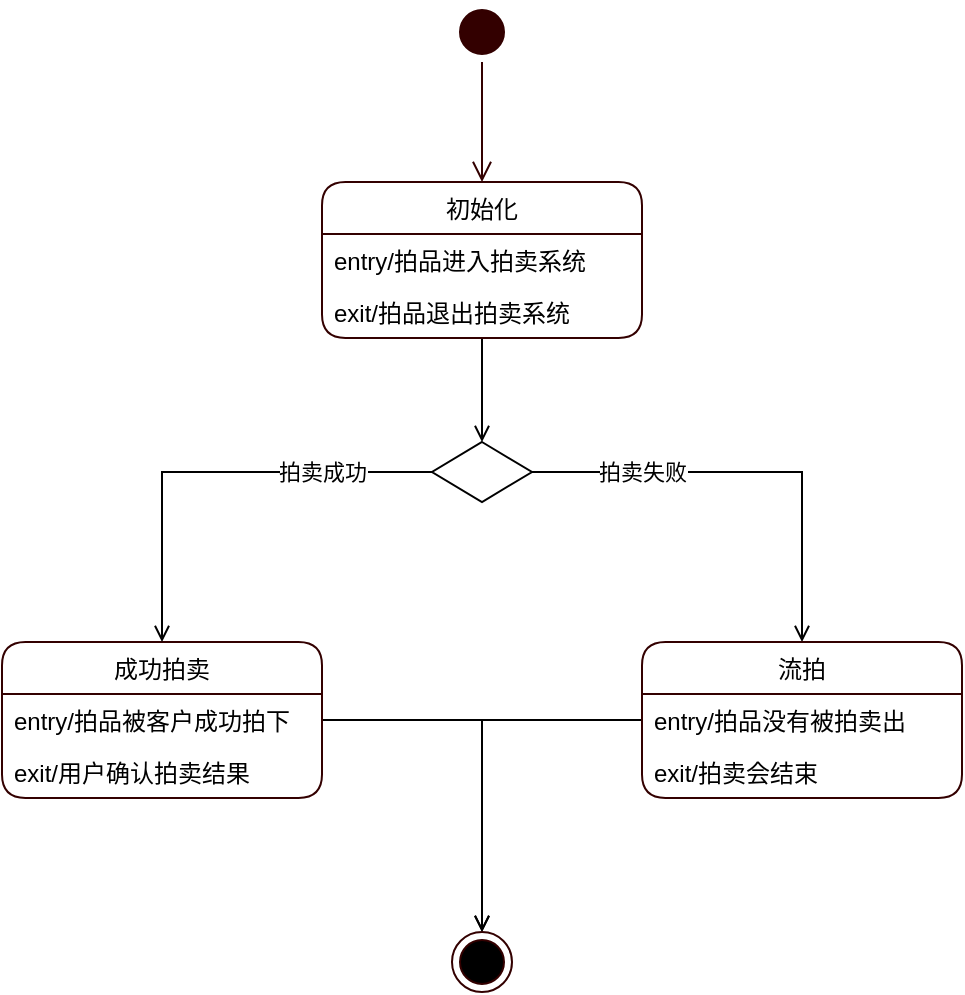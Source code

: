 <mxfile version="20.2.8" type="device"><diagram id="n2SD1OSSyE_x7arNHpiE" name="第 1 页"><mxGraphModel dx="1018" dy="690" grid="1" gridSize="10" guides="1" tooltips="1" connect="1" arrows="1" fold="1" page="1" pageScale="1" pageWidth="827" pageHeight="1169" math="0" shadow="0"><root><mxCell id="0"/><mxCell id="1" parent="0"/><mxCell id="q2QbXPPGrYI1rr3tHP-8-1" value="" style="ellipse;html=1;shape=startState;fillColor=#330000;strokeColor=#330000;strokeWidth=1;gradientColor=none;sketch=0;" vertex="1" parent="1"><mxGeometry x="345" y="120" width="30" height="30" as="geometry"/></mxCell><mxCell id="q2QbXPPGrYI1rr3tHP-8-2" value="" style="edgeStyle=orthogonalEdgeStyle;html=1;verticalAlign=bottom;endArrow=open;endSize=8;strokeColor=#330000;rounded=0;" edge="1" parent="1" source="q2QbXPPGrYI1rr3tHP-8-1" target="q2QbXPPGrYI1rr3tHP-8-3"><mxGeometry relative="1" as="geometry"><mxPoint x="375" y="210" as="targetPoint"/></mxGeometry></mxCell><mxCell id="q2QbXPPGrYI1rr3tHP-8-10" value="" style="edgeStyle=orthogonalEdgeStyle;rounded=0;orthogonalLoop=1;jettySize=auto;html=1;endArrow=open;endFill=0;" edge="1" parent="1" source="q2QbXPPGrYI1rr3tHP-8-3" target="q2QbXPPGrYI1rr3tHP-8-9"><mxGeometry relative="1" as="geometry"/></mxCell><mxCell id="q2QbXPPGrYI1rr3tHP-8-3" value="初始化" style="swimlane;fontStyle=0;childLayout=stackLayout;horizontal=1;startSize=26;fillColor=none;horizontalStack=0;resizeParent=1;resizeParentMax=0;resizeLast=0;collapsible=1;marginBottom=0;sketch=0;strokeColor=#330000;strokeWidth=1;rounded=1;glass=0;" vertex="1" parent="1"><mxGeometry x="280" y="210" width="160" height="78" as="geometry"/></mxCell><mxCell id="q2QbXPPGrYI1rr3tHP-8-4" value="entry/拍品进入拍卖系统" style="text;strokeColor=none;fillColor=none;align=left;verticalAlign=top;spacingLeft=4;spacingRight=4;overflow=hidden;rotatable=0;points=[[0,0.5],[1,0.5]];portConstraint=eastwest;sketch=1;strokeWidth=1;" vertex="1" parent="q2QbXPPGrYI1rr3tHP-8-3"><mxGeometry y="26" width="160" height="26" as="geometry"/></mxCell><mxCell id="q2QbXPPGrYI1rr3tHP-8-5" value="exit/拍品退出拍卖系统" style="text;strokeColor=none;fillColor=none;align=left;verticalAlign=top;spacingLeft=4;spacingRight=4;overflow=hidden;rotatable=0;points=[[0,0.5],[1,0.5]];portConstraint=eastwest;sketch=1;strokeWidth=1;" vertex="1" parent="q2QbXPPGrYI1rr3tHP-8-3"><mxGeometry y="52" width="160" height="26" as="geometry"/></mxCell><mxCell id="q2QbXPPGrYI1rr3tHP-8-19" style="edgeStyle=orthogonalEdgeStyle;rounded=0;orthogonalLoop=1;jettySize=auto;html=1;entryX=0.5;entryY=0;entryDx=0;entryDy=0;endArrow=open;endFill=0;" edge="1" parent="1" source="q2QbXPPGrYI1rr3tHP-8-6" target="q2QbXPPGrYI1rr3tHP-8-18"><mxGeometry relative="1" as="geometry"/></mxCell><mxCell id="q2QbXPPGrYI1rr3tHP-8-6" value="成功拍卖" style="swimlane;fontStyle=0;childLayout=stackLayout;horizontal=1;startSize=26;fillColor=none;horizontalStack=0;resizeParent=1;resizeParentMax=0;resizeLast=0;collapsible=1;marginBottom=0;sketch=0;strokeColor=#330000;strokeWidth=1;rounded=1;glass=0;" vertex="1" parent="1"><mxGeometry x="120" y="440" width="160" height="78" as="geometry"/></mxCell><mxCell id="q2QbXPPGrYI1rr3tHP-8-7" value="entry/拍品被客户成功拍下" style="text;strokeColor=none;fillColor=none;align=left;verticalAlign=top;spacingLeft=4;spacingRight=4;overflow=hidden;rotatable=0;points=[[0,0.5],[1,0.5]];portConstraint=eastwest;sketch=1;strokeWidth=1;" vertex="1" parent="q2QbXPPGrYI1rr3tHP-8-6"><mxGeometry y="26" width="160" height="26" as="geometry"/></mxCell><mxCell id="q2QbXPPGrYI1rr3tHP-8-8" value="exit/用户确认拍卖结果" style="text;strokeColor=none;fillColor=none;align=left;verticalAlign=top;spacingLeft=4;spacingRight=4;overflow=hidden;rotatable=0;points=[[0,0.5],[1,0.5]];portConstraint=eastwest;sketch=1;strokeWidth=1;" vertex="1" parent="q2QbXPPGrYI1rr3tHP-8-6"><mxGeometry y="52" width="160" height="26" as="geometry"/></mxCell><mxCell id="q2QbXPPGrYI1rr3tHP-8-11" style="edgeStyle=orthogonalEdgeStyle;rounded=0;orthogonalLoop=1;jettySize=auto;html=1;exitX=0;exitY=0.5;exitDx=0;exitDy=0;endArrow=open;endFill=0;" edge="1" parent="1" source="q2QbXPPGrYI1rr3tHP-8-9" target="q2QbXPPGrYI1rr3tHP-8-6"><mxGeometry relative="1" as="geometry"/></mxCell><mxCell id="q2QbXPPGrYI1rr3tHP-8-12" value="拍卖成功" style="edgeLabel;html=1;align=center;verticalAlign=middle;resizable=0;points=[];" vertex="1" connectable="0" parent="q2QbXPPGrYI1rr3tHP-8-11"><mxGeometry x="-0.527" y="3" relative="1" as="geometry"><mxPoint x="-3" y="-3" as="offset"/></mxGeometry></mxCell><mxCell id="q2QbXPPGrYI1rr3tHP-8-16" style="edgeStyle=orthogonalEdgeStyle;rounded=0;orthogonalLoop=1;jettySize=auto;html=1;exitX=1;exitY=0.5;exitDx=0;exitDy=0;endArrow=open;endFill=0;" edge="1" parent="1" source="q2QbXPPGrYI1rr3tHP-8-9" target="q2QbXPPGrYI1rr3tHP-8-13"><mxGeometry relative="1" as="geometry"/></mxCell><mxCell id="q2QbXPPGrYI1rr3tHP-8-17" value="拍卖失败" style="edgeLabel;html=1;align=center;verticalAlign=middle;resizable=0;points=[];" vertex="1" connectable="0" parent="q2QbXPPGrYI1rr3tHP-8-16"><mxGeometry x="-0.391" y="-3" relative="1" as="geometry"><mxPoint x="-12" y="-3" as="offset"/></mxGeometry></mxCell><mxCell id="q2QbXPPGrYI1rr3tHP-8-9" value="" style="rhombus;whiteSpace=wrap;html=1;" vertex="1" parent="1"><mxGeometry x="335" y="340" width="50" height="30" as="geometry"/></mxCell><mxCell id="q2QbXPPGrYI1rr3tHP-8-20" style="edgeStyle=orthogonalEdgeStyle;rounded=0;orthogonalLoop=1;jettySize=auto;html=1;entryX=0.5;entryY=0;entryDx=0;entryDy=0;endArrow=open;endFill=0;" edge="1" parent="1" source="q2QbXPPGrYI1rr3tHP-8-13" target="q2QbXPPGrYI1rr3tHP-8-18"><mxGeometry relative="1" as="geometry"/></mxCell><mxCell id="q2QbXPPGrYI1rr3tHP-8-13" value="流拍" style="swimlane;fontStyle=0;childLayout=stackLayout;horizontal=1;startSize=26;fillColor=none;horizontalStack=0;resizeParent=1;resizeParentMax=0;resizeLast=0;collapsible=1;marginBottom=0;sketch=0;strokeColor=#330000;strokeWidth=1;rounded=1;glass=0;" vertex="1" parent="1"><mxGeometry x="440" y="440" width="160" height="78" as="geometry"/></mxCell><mxCell id="q2QbXPPGrYI1rr3tHP-8-14" value="entry/拍品没有被拍卖出" style="text;strokeColor=none;fillColor=none;align=left;verticalAlign=top;spacingLeft=4;spacingRight=4;overflow=hidden;rotatable=0;points=[[0,0.5],[1,0.5]];portConstraint=eastwest;sketch=1;strokeWidth=1;" vertex="1" parent="q2QbXPPGrYI1rr3tHP-8-13"><mxGeometry y="26" width="160" height="26" as="geometry"/></mxCell><mxCell id="q2QbXPPGrYI1rr3tHP-8-15" value="exit/拍卖会结束" style="text;strokeColor=none;fillColor=none;align=left;verticalAlign=top;spacingLeft=4;spacingRight=4;overflow=hidden;rotatable=0;points=[[0,0.5],[1,0.5]];portConstraint=eastwest;sketch=1;strokeWidth=1;" vertex="1" parent="q2QbXPPGrYI1rr3tHP-8-13"><mxGeometry y="52" width="160" height="26" as="geometry"/></mxCell><mxCell id="q2QbXPPGrYI1rr3tHP-8-18" value="" style="ellipse;html=1;shape=endState;fillColor=#000000;strokeColor=#330000;" vertex="1" parent="1"><mxGeometry x="345" y="585" width="30" height="30" as="geometry"/></mxCell></root></mxGraphModel></diagram></mxfile>